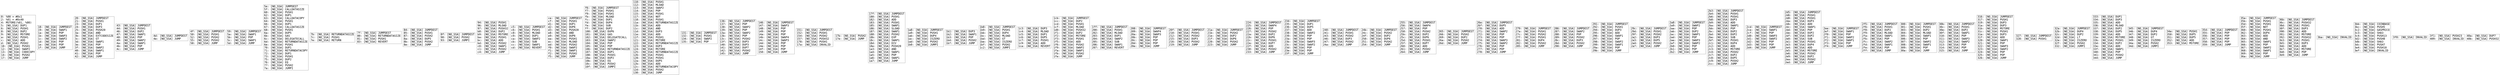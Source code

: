digraph "graph.cfg.gv" {
	subgraph global {
		node [fontname=Courier fontsize=30.0 rank=same shape=box]
		block_0 [label="0: %00 = #0x1\l2: %01 = #0x40\l4: MSTORE(%01, %00)\l5: [NO_SSA] DUP1\l6: [NO_SSA] PUSH1\l8: [NO_SSA] DUP2\l9: [NO_SSA] MSTORE\la: [NO_SSA] PUSH1\lc: [NO_SSA] ADD\ld: [NO_SSA] PUSH2\l10: [NO_SSA] PUSH1\l12: [NO_SSA] SWAP2\l13: [NO_SSA] CODECOPY\l14: [NO_SSA] PUSH2\l17: [NO_SSA] JUMP\l"]
		block_18 [label="18: [NO_SSA] JUMPDEST\l19: [NO_SSA] SWAP1\l1a: [NO_SSA] POP\l1b: [NO_SSA] SWAP3\l1c: [NO_SSA] SWAP2\l1d: [NO_SSA] POP\l1e: [NO_SSA] POP\l1f: [NO_SSA] JUMP\l"]
		block_20 [label="20: [NO_SSA] JUMPDEST\l21: [NO_SSA] PUSH1\l23: [NO_SSA] DUP1\l24: [NO_SSA] DUP3\l25: [NO_SSA] PUSH20\l3a: [NO_SSA] AND\l3b: [NO_SSA] EXTCODESIZE\l3c: [NO_SSA] GT\l3d: [NO_SSA] SWAP1\l3e: [NO_SSA] POP\l3f: [NO_SSA] SWAP2\l40: [NO_SSA] SWAP1\l41: [NO_SSA] POP\l42: [NO_SSA] JUMP\l"]
		block_43 [label="43: [NO_SSA] JUMPDEST\l44: [NO_SSA] PUSH1\l46: [NO_SSA] DUP2\l47: [NO_SSA] SWAP1\l48: [NO_SSA] POP\l49: [NO_SSA] SWAP2\l4a: [NO_SSA] SWAP1\l4b: [NO_SSA] POP\l4c: [NO_SSA] JUMP\l"]
		block_4d [label="4d: [NO_SSA] JUMPDEST\l4e: [NO_SSA] JUMP\l"]
		block_4f [label="4f: [NO_SSA] JUMPDEST\l50: [NO_SSA] PUSH1\l52: [NO_SSA] PUSH2\l55: [NO_SSA] PUSH2\l58: [NO_SSA] JUMP\l"]
		block_59 [label="59: [NO_SSA] JUMPDEST\l5a: [NO_SSA] SWAP1\l5b: [NO_SSA] POP\l5c: [NO_SSA] SWAP1\l5d: [NO_SSA] JUMP\l"]
		block_5e [label="5e: [NO_SSA] JUMPDEST\l5f: [NO_SSA] CALLDATASIZE\l60: [NO_SSA] PUSH1\l62: [NO_SSA] DUP1\l63: [NO_SSA] CALLDATACOPY\l64: [NO_SSA] PUSH1\l66: [NO_SSA] DUP1\l67: [NO_SSA] CALLDATASIZE\l68: [NO_SSA] PUSH1\l6a: [NO_SSA] DUP5\l6b: [NO_SSA] GAS\l6c: [NO_SSA] DELEGATECALL\l6d: [NO_SSA] RETURNDATASIZE\l6e: [NO_SSA] PUSH1\l70: [NO_SSA] DUP1\l71: [NO_SSA] RETURNDATACOPY\l72: [NO_SSA] DUP1\l73: [NO_SSA] PUSH1\l75: [NO_SSA] DUP2\l76: [NO_SSA] EQ\l77: [NO_SSA] PUSH2\l7a: [NO_SSA] JUMPI\l"]
		block_7b [label="7b: [NO_SSA] RETURNDATASIZE\l7c: [NO_SSA] PUSH1\l7e: [NO_SSA] RETURN\l"]
		block_7f [label="7f: [NO_SSA] JUMPDEST\l80: [NO_SSA] RETURNDATASIZE\l81: [NO_SSA] PUSH1\l83: [NO_SSA] REVERT\l"]
		block_84 [label="84: [NO_SSA] JUMPDEST\l85: [NO_SSA] PUSH1\l87: [NO_SSA] PUSH2\l8a: [NO_SSA] DUP5\l8b: [NO_SSA] PUSH2\l8e: [NO_SSA] JUMP\l"]
		block_8f [label="8f: [NO_SSA] JUMPDEST\l90: [NO_SSA] PUSH2\l93: [NO_SSA] JUMPI\l"]
		block_94 [label="94: [NO_SSA] PUSH1\l96: [NO_SSA] MLOAD\l97: [NO_SSA] PUSH32\lb8: [NO_SSA] DUP2\lb9: [NO_SSA] MSTORE\lba: [NO_SSA] PUSH1\lbc: [NO_SSA] ADD\lbd: [NO_SSA] PUSH2\lc0: [NO_SSA] SWAP1\lc1: [NO_SSA] PUSH2\lc4: [NO_SSA] JUMP\l"]
		block_c5 [label="c5: [NO_SSA] JUMPDEST\lc6: [NO_SSA] PUSH1\lc8: [NO_SSA] MLOAD\lc9: [NO_SSA] DUP1\lca: [NO_SSA] SWAP2\lcb: [NO_SSA] SUB\lcc: [NO_SSA] SWAP1\lcd: [NO_SSA] REVERT\l"]
		block_ce [label="ce: [NO_SSA] JUMPDEST\lcf: [NO_SSA] PUSH1\ld1: [NO_SSA] DUP1\ld2: [NO_SSA] DUP6\ld3: [NO_SSA] PUSH20\le8: [NO_SSA] AND\le9: [NO_SSA] DUP6\lea: [NO_SSA] PUSH1\lec: [NO_SSA] MLOAD\led: [NO_SSA] PUSH2\lf0: [NO_SSA] SWAP2\lf1: [NO_SSA] SWAP1\lf2: [NO_SSA] PUSH2\lf5: [NO_SSA] JUMP\l"]
		block_f6 [label="f6: [NO_SSA] JUMPDEST\lf7: [NO_SSA] PUSH1\lf9: [NO_SSA] PUSH1\lfb: [NO_SSA] MLOAD\lfc: [NO_SSA] DUP1\lfd: [NO_SSA] DUP4\lfe: [NO_SSA] SUB\lff: [NO_SSA] DUP2\l100: [NO_SSA] DUP6\l101: [NO_SSA] GAS\l102: [NO_SSA] DELEGATECALL\l103: [NO_SSA] SWAP2\l104: [NO_SSA] POP\l105: [NO_SSA] POP\l106: [NO_SSA] RETURNDATASIZE\l107: [NO_SSA] DUP1\l108: [NO_SSA] PUSH1\l10a: [NO_SSA] DUP2\l10b: [NO_SSA] EQ\l10c: [NO_SSA] PUSH2\l10f: [NO_SSA] JUMPI\l"]
		block_110 [label="110: [NO_SSA] PUSH1\l112: [NO_SSA] MLOAD\l113: [NO_SSA] SWAP2\l114: [NO_SSA] POP\l115: [NO_SSA] PUSH1\l117: [NO_SSA] NOT\l118: [NO_SSA] PUSH1\l11a: [NO_SSA] RETURNDATASIZE\l11b: [NO_SSA] ADD\l11c: [NO_SSA] AND\l11d: [NO_SSA] DUP3\l11e: [NO_SSA] ADD\l11f: [NO_SSA] PUSH1\l121: [NO_SSA] MSTORE\l122: [NO_SSA] RETURNDATASIZE\l123: [NO_SSA] DUP3\l124: [NO_SSA] MSTORE\l125: [NO_SSA] RETURNDATASIZE\l126: [NO_SSA] PUSH1\l128: [NO_SSA] PUSH1\l12a: [NO_SSA] DUP5\l12b: [NO_SSA] ADD\l12c: [NO_SSA] RETURNDATACOPY\l12d: [NO_SSA] PUSH2\l130: [NO_SSA] JUMP\l"]
		block_131 [label="131: [NO_SSA] JUMPDEST\l132: [NO_SSA] PUSH1\l134: [NO_SSA] SWAP2\l135: [NO_SSA] POP\l"]
		block_136 [label="136: [NO_SSA] JUMPDEST\l137: [NO_SSA] POP\l138: [NO_SSA] SWAP2\l139: [NO_SSA] POP\l13a: [NO_SSA] SWAP2\l13b: [NO_SSA] POP\l13c: [NO_SSA] PUSH2\l13f: [NO_SSA] DUP3\l140: [NO_SSA] DUP3\l141: [NO_SSA] DUP7\l142: [NO_SSA] PUSH2\l145: [NO_SSA] JUMP\l"]
		block_146 [label="146: [NO_SSA] JUMPDEST\l147: [NO_SSA] SWAP3\l148: [NO_SSA] POP\l149: [NO_SSA] POP\l14a: [NO_SSA] POP\l14b: [NO_SSA] SWAP4\l14c: [NO_SSA] SWAP3\l14d: [NO_SSA] POP\l14e: [NO_SSA] POP\l14f: [NO_SSA] POP\l150: [NO_SSA] JUMP\l"]
		block_151 [label="151: [NO_SSA] JUMPDEST\l152: [NO_SSA] PUSH1\l154: [NO_SSA] PUSH2\l157: [NO_SSA] PUSH32\l178: [NO_SSA] PUSH1\l17a: [NO_SSA] INVALID\l"]
		block_17b [label="17b: [NO_SSA] PUSH2\l17e: [NO_SSA] JUMP\l"]
		block_17f [label="17f: [NO_SSA] JUMPDEST\l180: [NO_SSA] PUSH1\l182: [NO_SSA] ADD\l183: [NO_SSA] PUSH1\l185: [NO_SSA] SWAP1\l186: [NO_SSA] SLOAD\l187: [NO_SSA] SWAP1\l188: [NO_SSA] PUSH2\l18b: [NO_SSA] EXP\l18c: [NO_SSA] SWAP1\l18d: [NO_SSA] DIV\l18e: [NO_SSA] PUSH20\l1a3: [NO_SSA] AND\l1a4: [NO_SSA] SWAP1\l1a5: [NO_SSA] POP\l1a6: [NO_SSA] SWAP1\l1a7: [NO_SSA] JUMP\l"]
		block_1a8 [label="1a8: [NO_SSA] JUMPDEST\l1a9: [NO_SSA] PUSH1\l1ab: [NO_SSA] DUP4\l1ac: [NO_SSA] ISZERO\l1ad: [NO_SSA] PUSH2\l1b0: [NO_SSA] JUMPI\l"]
		block_1b1 [label="1b1: [NO_SSA] DUP3\l1b2: [NO_SSA] SWAP1\l1b3: [NO_SSA] POP\l1b4: [NO_SSA] PUSH2\l1b7: [NO_SSA] JUMP\l"]
		block_1b8 [label="1b8: [NO_SSA] JUMPDEST\l1b9: [NO_SSA] PUSH1\l1bb: [NO_SSA] DUP4\l1bc: [NO_SSA] MLOAD\l1bd: [NO_SSA] GT\l1be: [NO_SSA] ISZERO\l1bf: [NO_SSA] PUSH2\l1c2: [NO_SSA] JUMPI\l"]
		block_1c3 [label="1c3: [NO_SSA] DUP3\l1c4: [NO_SSA] MLOAD\l1c5: [NO_SSA] DUP1\l1c6: [NO_SSA] DUP5\l1c7: [NO_SSA] PUSH1\l1c9: [NO_SSA] ADD\l1ca: [NO_SSA] REVERT\l"]
		block_1cb [label="1cb: [NO_SSA] JUMPDEST\l1cc: [NO_SSA] DUP2\l1cd: [NO_SSA] PUSH1\l1cf: [NO_SSA] MLOAD\l1d0: [NO_SSA] PUSH32\l1f1: [NO_SSA] DUP2\l1f2: [NO_SSA] MSTORE\l1f3: [NO_SSA] PUSH1\l1f5: [NO_SSA] ADD\l1f6: [NO_SSA] PUSH2\l1f9: [NO_SSA] SWAP2\l1fa: [NO_SSA] SWAP1\l1fb: [NO_SSA] PUSH2\l1fe: [NO_SSA] JUMP\l"]
		block_1ff [label="1ff: [NO_SSA] JUMPDEST\l200: [NO_SSA] PUSH1\l202: [NO_SSA] MLOAD\l203: [NO_SSA] DUP1\l204: [NO_SSA] SWAP2\l205: [NO_SSA] SUB\l206: [NO_SSA] SWAP1\l207: [NO_SSA] REVERT\l"]
		block_208 [label="208: [NO_SSA] JUMPDEST\l209: [NO_SSA] SWAP4\l20a: [NO_SSA] SWAP3\l20b: [NO_SSA] POP\l20c: [NO_SSA] POP\l20d: [NO_SSA] POP\l20e: [NO_SSA] JUMP\l"]
		block_20f [label="20f: [NO_SSA] JUMPDEST\l210: [NO_SSA] PUSH1\l212: [NO_SSA] PUSH2\l215: [NO_SSA] DUP3\l216: [NO_SSA] PUSH2\l219: [NO_SSA] JUMP\l"]
		block_21a [label="21a: [NO_SSA] JUMPDEST\l21b: [NO_SSA] PUSH2\l21e: [NO_SSA] DUP2\l21f: [NO_SSA] DUP6\l220: [NO_SSA] PUSH2\l223: [NO_SSA] JUMP\l"]
		block_224 [label="224: [NO_SSA] JUMPDEST\l225: [NO_SSA] SWAP4\l226: [NO_SSA] POP\l227: [NO_SSA] PUSH2\l22a: [NO_SSA] DUP2\l22b: [NO_SSA] DUP6\l22c: [NO_SSA] PUSH1\l22e: [NO_SSA] DUP7\l22f: [NO_SSA] ADD\l230: [NO_SSA] PUSH2\l233: [NO_SSA] JUMP\l"]
		block_234 [label="234: [NO_SSA] JUMPDEST\l235: [NO_SSA] DUP1\l236: [NO_SSA] DUP5\l237: [NO_SSA] ADD\l238: [NO_SSA] SWAP2\l239: [NO_SSA] POP\l23a: [NO_SSA] POP\l23b: [NO_SSA] SWAP3\l23c: [NO_SSA] SWAP2\l23d: [NO_SSA] POP\l23e: [NO_SSA] POP\l23f: [NO_SSA] JUMP\l"]
		block_240 [label="240: [NO_SSA] JUMPDEST\l241: [NO_SSA] PUSH1\l243: [NO_SSA] PUSH2\l246: [NO_SSA] DUP3\l247: [NO_SSA] PUSH2\l24a: [NO_SSA] JUMP\l"]
		block_24b [label="24b: [NO_SSA] JUMPDEST\l24c: [NO_SSA] PUSH2\l24f: [NO_SSA] DUP2\l250: [NO_SSA] DUP6\l251: [NO_SSA] PUSH2\l254: [NO_SSA] JUMP\l"]
		block_255 [label="255: [NO_SSA] JUMPDEST\l256: [NO_SSA] SWAP4\l257: [NO_SSA] POP\l258: [NO_SSA] PUSH2\l25b: [NO_SSA] DUP2\l25c: [NO_SSA] DUP6\l25d: [NO_SSA] PUSH1\l25f: [NO_SSA] DUP7\l260: [NO_SSA] ADD\l261: [NO_SSA] PUSH2\l264: [NO_SSA] JUMP\l"]
		block_265 [label="265: [NO_SSA] JUMPDEST\l266: [NO_SSA] PUSH2\l269: [NO_SSA] DUP2\l26a: [NO_SSA] PUSH2\l26d: [NO_SSA] JUMP\l"]
		block_26e [label="26e: [NO_SSA] JUMPDEST\l26f: [NO_SSA] DUP5\l270: [NO_SSA] ADD\l271: [NO_SSA] SWAP2\l272: [NO_SSA] POP\l273: [NO_SSA] POP\l274: [NO_SSA] SWAP3\l275: [NO_SSA] SWAP2\l276: [NO_SSA] POP\l277: [NO_SSA] POP\l278: [NO_SSA] JUMP\l"]
		block_279 [label="279: [NO_SSA] JUMPDEST\l27a: [NO_SSA] PUSH1\l27c: [NO_SSA] PUSH2\l27f: [NO_SSA] PUSH1\l281: [NO_SSA] DUP4\l282: [NO_SSA] PUSH2\l285: [NO_SSA] JUMP\l"]
		block_286 [label="286: [NO_SSA] JUMPDEST\l287: [NO_SSA] SWAP2\l288: [NO_SSA] POP\l289: [NO_SSA] PUSH2\l28c: [NO_SSA] DUP3\l28d: [NO_SSA] PUSH2\l290: [NO_SSA] JUMP\l"]
		block_291 [label="291: [NO_SSA] JUMPDEST\l292: [NO_SSA] PUSH1\l294: [NO_SSA] DUP3\l295: [NO_SSA] ADD\l296: [NO_SSA] SWAP1\l297: [NO_SSA] POP\l298: [NO_SSA] SWAP2\l299: [NO_SSA] SWAP1\l29a: [NO_SSA] POP\l29b: [NO_SSA] JUMP\l"]
		block_29c [label="29c: [NO_SSA] JUMPDEST\l29d: [NO_SSA] PUSH1\l29f: [NO_SSA] PUSH2\l2a2: [NO_SSA] DUP3\l2a3: [NO_SSA] DUP5\l2a4: [NO_SSA] PUSH2\l2a7: [NO_SSA] JUMP\l"]
		block_2a8 [label="2a8: [NO_SSA] JUMPDEST\l2a9: [NO_SSA] SWAP2\l2aa: [NO_SSA] POP\l2ab: [NO_SSA] DUP2\l2ac: [NO_SSA] SWAP1\l2ad: [NO_SSA] POP\l2ae: [NO_SSA] SWAP3\l2af: [NO_SSA] SWAP2\l2b0: [NO_SSA] POP\l2b1: [NO_SSA] POP\l2b2: [NO_SSA] JUMP\l"]
		block_2b3 [label="2b3: [NO_SSA] JUMPDEST\l2b4: [NO_SSA] PUSH1\l2b6: [NO_SSA] PUSH1\l2b8: [NO_SSA] DUP3\l2b9: [NO_SSA] ADD\l2ba: [NO_SSA] SWAP1\l2bb: [NO_SSA] POP\l2bc: [NO_SSA] DUP2\l2bd: [NO_SSA] DUP2\l2be: [NO_SSA] SUB\l2bf: [NO_SSA] PUSH1\l2c1: [NO_SSA] DUP4\l2c2: [NO_SSA] ADD\l2c3: [NO_SSA] MSTORE\l2c4: [NO_SSA] PUSH2\l2c7: [NO_SSA] DUP2\l2c8: [NO_SSA] DUP5\l2c9: [NO_SSA] PUSH2\l2cc: [NO_SSA] JUMP\l"]
		block_2cd [label="2cd: [NO_SSA] JUMPDEST\l2ce: [NO_SSA] SWAP1\l2cf: [NO_SSA] POP\l2d0: [NO_SSA] SWAP3\l2d1: [NO_SSA] SWAP2\l2d2: [NO_SSA] POP\l2d3: [NO_SSA] POP\l2d4: [NO_SSA] JUMP\l"]
		block_2d5 [label="2d5: [NO_SSA] JUMPDEST\l2d6: [NO_SSA] PUSH1\l2d8: [NO_SSA] PUSH1\l2da: [NO_SSA] DUP3\l2db: [NO_SSA] ADD\l2dc: [NO_SSA] SWAP1\l2dd: [NO_SSA] POP\l2de: [NO_SSA] DUP2\l2df: [NO_SSA] DUP2\l2e0: [NO_SSA] SUB\l2e1: [NO_SSA] PUSH1\l2e3: [NO_SSA] DUP4\l2e4: [NO_SSA] ADD\l2e5: [NO_SSA] MSTORE\l2e6: [NO_SSA] PUSH2\l2e9: [NO_SSA] DUP2\l2ea: [NO_SSA] PUSH2\l2ed: [NO_SSA] JUMP\l"]
		block_2ee [label="2ee: [NO_SSA] JUMPDEST\l2ef: [NO_SSA] SWAP1\l2f0: [NO_SSA] POP\l2f1: [NO_SSA] SWAP2\l2f2: [NO_SSA] SWAP1\l2f3: [NO_SSA] POP\l2f4: [NO_SSA] JUMP\l"]
		block_2f5 [label="2f5: [NO_SSA] JUMPDEST\l2f6: [NO_SSA] PUSH1\l2f8: [NO_SSA] DUP2\l2f9: [NO_SSA] MLOAD\l2fa: [NO_SSA] SWAP1\l2fb: [NO_SSA] POP\l2fc: [NO_SSA] SWAP2\l2fd: [NO_SSA] SWAP1\l2fe: [NO_SSA] POP\l2ff: [NO_SSA] JUMP\l"]
		block_300 [label="300: [NO_SSA] JUMPDEST\l301: [NO_SSA] PUSH1\l303: [NO_SSA] DUP2\l304: [NO_SSA] MLOAD\l305: [NO_SSA] SWAP1\l306: [NO_SSA] POP\l307: [NO_SSA] SWAP2\l308: [NO_SSA] SWAP1\l309: [NO_SSA] POP\l30a: [NO_SSA] JUMP\l"]
		block_30b [label="30b: [NO_SSA] JUMPDEST\l30c: [NO_SSA] PUSH1\l30e: [NO_SSA] DUP2\l30f: [NO_SSA] SWAP1\l310: [NO_SSA] POP\l311: [NO_SSA] SWAP3\l312: [NO_SSA] SWAP2\l313: [NO_SSA] POP\l314: [NO_SSA] POP\l315: [NO_SSA] JUMP\l"]
		block_316 [label="316: [NO_SSA] JUMPDEST\l317: [NO_SSA] PUSH1\l319: [NO_SSA] DUP3\l31a: [NO_SSA] DUP3\l31b: [NO_SSA] MSTORE\l31c: [NO_SSA] PUSH1\l31e: [NO_SSA] DUP3\l31f: [NO_SSA] ADD\l320: [NO_SSA] SWAP1\l321: [NO_SSA] POP\l322: [NO_SSA] SWAP3\l323: [NO_SSA] SWAP2\l324: [NO_SSA] POP\l325: [NO_SSA] POP\l326: [NO_SSA] JUMP\l"]
		block_327 [label="327: [NO_SSA] JUMPDEST\l328: [NO_SSA] PUSH1\l"]
		block_32a [label="32a: [NO_SSA] JUMPDEST\l32b: [NO_SSA] DUP4\l32c: [NO_SSA] DUP2\l32d: [NO_SSA] LT\l32e: [NO_SSA] ISZERO\l32f: [NO_SSA] PUSH2\l332: [NO_SSA] JUMPI\l"]
		block_333 [label="333: [NO_SSA] DUP1\l334: [NO_SSA] DUP3\l335: [NO_SSA] ADD\l336: [NO_SSA] MLOAD\l337: [NO_SSA] DUP2\l338: [NO_SSA] DUP5\l339: [NO_SSA] ADD\l33a: [NO_SSA] MSTORE\l33b: [NO_SSA] PUSH1\l33d: [NO_SSA] DUP2\l33e: [NO_SSA] ADD\l33f: [NO_SSA] SWAP1\l340: [NO_SSA] POP\l341: [NO_SSA] PUSH2\l344: [NO_SSA] JUMP\l"]
		block_345 [label="345: [NO_SSA] JUMPDEST\l346: [NO_SSA] DUP4\l347: [NO_SSA] DUP2\l348: [NO_SSA] GT\l349: [NO_SSA] ISZERO\l34a: [NO_SSA] PUSH2\l34d: [NO_SSA] JUMPI\l"]
		block_34e [label="34e: [NO_SSA] PUSH1\l350: [NO_SSA] DUP5\l351: [NO_SSA] DUP5\l352: [NO_SSA] ADD\l353: [NO_SSA] MSTORE\l"]
		block_354 [label="354: [NO_SSA] JUMPDEST\l355: [NO_SSA] POP\l356: [NO_SSA] POP\l357: [NO_SSA] POP\l358: [NO_SSA] POP\l359: [NO_SSA] JUMP\l"]
		block_35a [label="35a: [NO_SSA] JUMPDEST\l35b: [NO_SSA] PUSH1\l35d: [NO_SSA] PUSH1\l35f: [NO_SSA] NOT\l360: [NO_SSA] PUSH1\l362: [NO_SSA] DUP4\l363: [NO_SSA] ADD\l364: [NO_SSA] AND\l365: [NO_SSA] SWAP1\l366: [NO_SSA] POP\l367: [NO_SSA] SWAP2\l368: [NO_SSA] SWAP1\l369: [NO_SSA] POP\l36a: [NO_SSA] JUMP\l"]
		block_36b [label="36b: [NO_SSA] JUMPDEST\l36c: [NO_SSA] PUSH32\l38d: [NO_SSA] PUSH1\l38f: [NO_SSA] DUP3\l390: [NO_SSA] ADD\l391: [NO_SSA] MSTORE\l392: [NO_SSA] PUSH32\l3b3: [NO_SSA] PUSH1\l3b5: [NO_SSA] DUP3\l3b6: [NO_SSA] ADD\l3b7: [NO_SSA] MSTORE\l3b8: [NO_SSA] POP\l3b9: [NO_SSA] JUMP\l"]
		block_3ba [label="3ba: [NO_SSA] INVALID\l"]
		block_3bb [label="3bb: [NO_SSA] COINBASE\l3bc: [NO_SSA] PUSH5\l3c2: [NO_SSA] GASPRICE\l3c3: [NO_SSA] SHA3\l3c4: [NO_SSA] PUSH13\l3d2: [NO_SSA] PUSH8\l3db: [NO_SSA] SHA3\l3dc: [NO_SSA] PUSH7\l3e4: [NO_SSA] PUSH10\l3ef: [NO_SSA] INVALID\l"]
		block_3f0 [label="3f0: [NO_SSA] INVALID\l"]
		block_3f1 [label="3f1: [NO_SSA] PUSH23\l409: [NO_SSA] INVALID\l"]
		block_40a [label="40a: [NO_SSA] DUP7\l40b: [NO_SSA] PUSH32\l"]
	}
}
